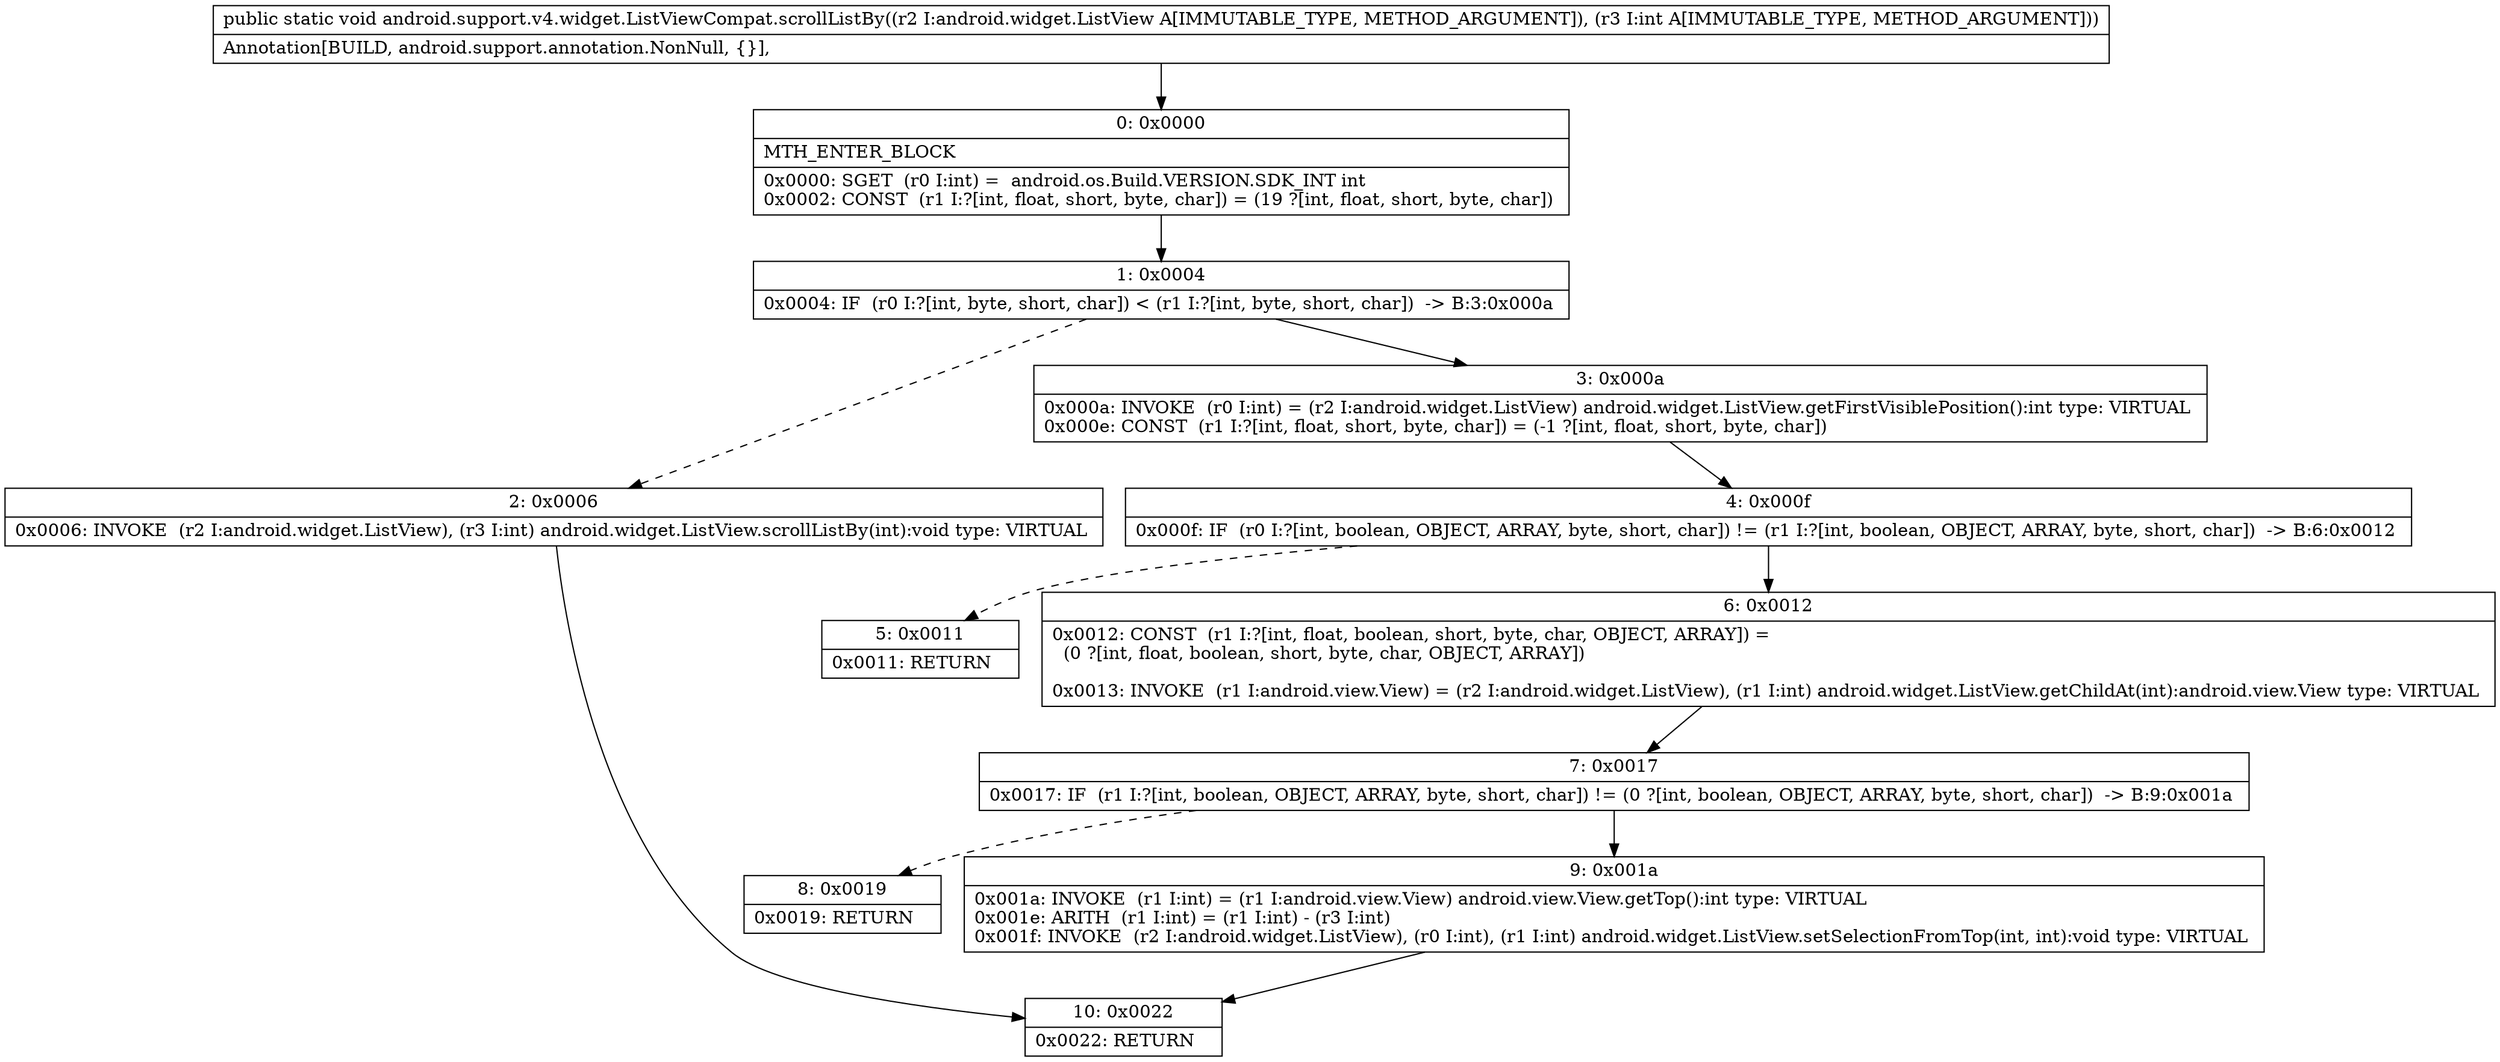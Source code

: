 digraph "CFG forandroid.support.v4.widget.ListViewCompat.scrollListBy(Landroid\/widget\/ListView;I)V" {
Node_0 [shape=record,label="{0\:\ 0x0000|MTH_ENTER_BLOCK\l|0x0000: SGET  (r0 I:int) =  android.os.Build.VERSION.SDK_INT int \l0x0002: CONST  (r1 I:?[int, float, short, byte, char]) = (19 ?[int, float, short, byte, char]) \l}"];
Node_1 [shape=record,label="{1\:\ 0x0004|0x0004: IF  (r0 I:?[int, byte, short, char]) \< (r1 I:?[int, byte, short, char])  \-\> B:3:0x000a \l}"];
Node_2 [shape=record,label="{2\:\ 0x0006|0x0006: INVOKE  (r2 I:android.widget.ListView), (r3 I:int) android.widget.ListView.scrollListBy(int):void type: VIRTUAL \l}"];
Node_3 [shape=record,label="{3\:\ 0x000a|0x000a: INVOKE  (r0 I:int) = (r2 I:android.widget.ListView) android.widget.ListView.getFirstVisiblePosition():int type: VIRTUAL \l0x000e: CONST  (r1 I:?[int, float, short, byte, char]) = (\-1 ?[int, float, short, byte, char]) \l}"];
Node_4 [shape=record,label="{4\:\ 0x000f|0x000f: IF  (r0 I:?[int, boolean, OBJECT, ARRAY, byte, short, char]) != (r1 I:?[int, boolean, OBJECT, ARRAY, byte, short, char])  \-\> B:6:0x0012 \l}"];
Node_5 [shape=record,label="{5\:\ 0x0011|0x0011: RETURN   \l}"];
Node_6 [shape=record,label="{6\:\ 0x0012|0x0012: CONST  (r1 I:?[int, float, boolean, short, byte, char, OBJECT, ARRAY]) = \l  (0 ?[int, float, boolean, short, byte, char, OBJECT, ARRAY])\l \l0x0013: INVOKE  (r1 I:android.view.View) = (r2 I:android.widget.ListView), (r1 I:int) android.widget.ListView.getChildAt(int):android.view.View type: VIRTUAL \l}"];
Node_7 [shape=record,label="{7\:\ 0x0017|0x0017: IF  (r1 I:?[int, boolean, OBJECT, ARRAY, byte, short, char]) != (0 ?[int, boolean, OBJECT, ARRAY, byte, short, char])  \-\> B:9:0x001a \l}"];
Node_8 [shape=record,label="{8\:\ 0x0019|0x0019: RETURN   \l}"];
Node_9 [shape=record,label="{9\:\ 0x001a|0x001a: INVOKE  (r1 I:int) = (r1 I:android.view.View) android.view.View.getTop():int type: VIRTUAL \l0x001e: ARITH  (r1 I:int) = (r1 I:int) \- (r3 I:int) \l0x001f: INVOKE  (r2 I:android.widget.ListView), (r0 I:int), (r1 I:int) android.widget.ListView.setSelectionFromTop(int, int):void type: VIRTUAL \l}"];
Node_10 [shape=record,label="{10\:\ 0x0022|0x0022: RETURN   \l}"];
MethodNode[shape=record,label="{public static void android.support.v4.widget.ListViewCompat.scrollListBy((r2 I:android.widget.ListView A[IMMUTABLE_TYPE, METHOD_ARGUMENT]), (r3 I:int A[IMMUTABLE_TYPE, METHOD_ARGUMENT]))  | Annotation[BUILD, android.support.annotation.NonNull, \{\}], \l}"];
MethodNode -> Node_0;
Node_0 -> Node_1;
Node_1 -> Node_2[style=dashed];
Node_1 -> Node_3;
Node_2 -> Node_10;
Node_3 -> Node_4;
Node_4 -> Node_5[style=dashed];
Node_4 -> Node_6;
Node_6 -> Node_7;
Node_7 -> Node_8[style=dashed];
Node_7 -> Node_9;
Node_9 -> Node_10;
}

